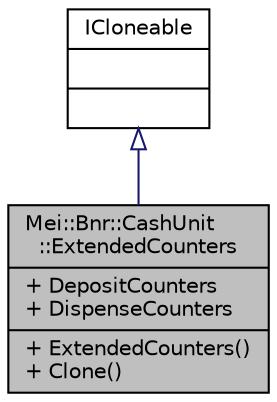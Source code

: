 digraph "Mei::Bnr::CashUnit::ExtendedCounters"
{
  edge [fontname="Helvetica",fontsize="10",labelfontname="Helvetica",labelfontsize="10"];
  node [fontname="Helvetica",fontsize="10",shape=record];
  Node1 [label="{Mei::Bnr::CashUnit\l::ExtendedCounters\n|+ DepositCounters\l+ DispenseCounters\l|+ ExtendedCounters()\l+ Clone()\l}",height=0.2,width=0.4,color="black", fillcolor="grey75", style="filled", fontcolor="black"];
  Node2 -> Node1 [dir="back",color="midnightblue",fontsize="10",style="solid",arrowtail="onormal",fontname="Helvetica"];
  Node2 [label="{ICloneable\n||}",height=0.2,width=0.4,color="black", fillcolor="white", style="filled",URL="$a00011.html"];
}
